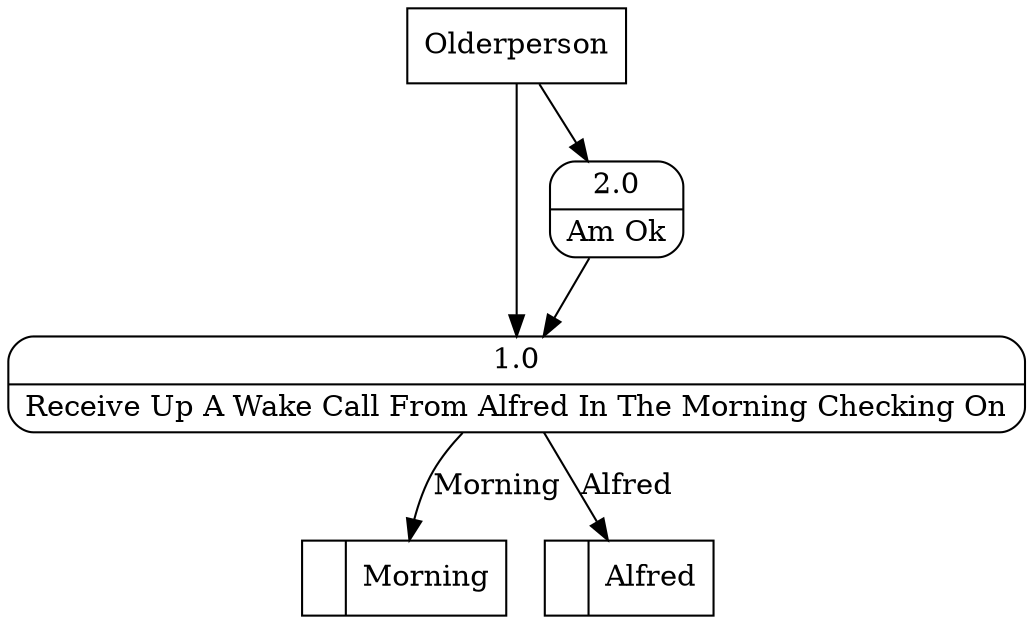 digraph dfd2{ 
node[shape=record]
200 [label="<f0>  |<f1> Morning " ];
201 [label="<f0>  |<f1> Alfred " ];
202 [label="Olderperson" shape=box];
203 [label="{<f0> 1.0|<f1> Receive Up A Wake Call From Alfred In The Morning Checking On }" shape=Mrecord];
204 [label="{<f0> 2.0|<f1> Am Ok }" shape=Mrecord];
202 -> 203
202 -> 204
203 -> 201 [label="Alfred"]
203 -> 200 [label="Morning"]
204 -> 203
}